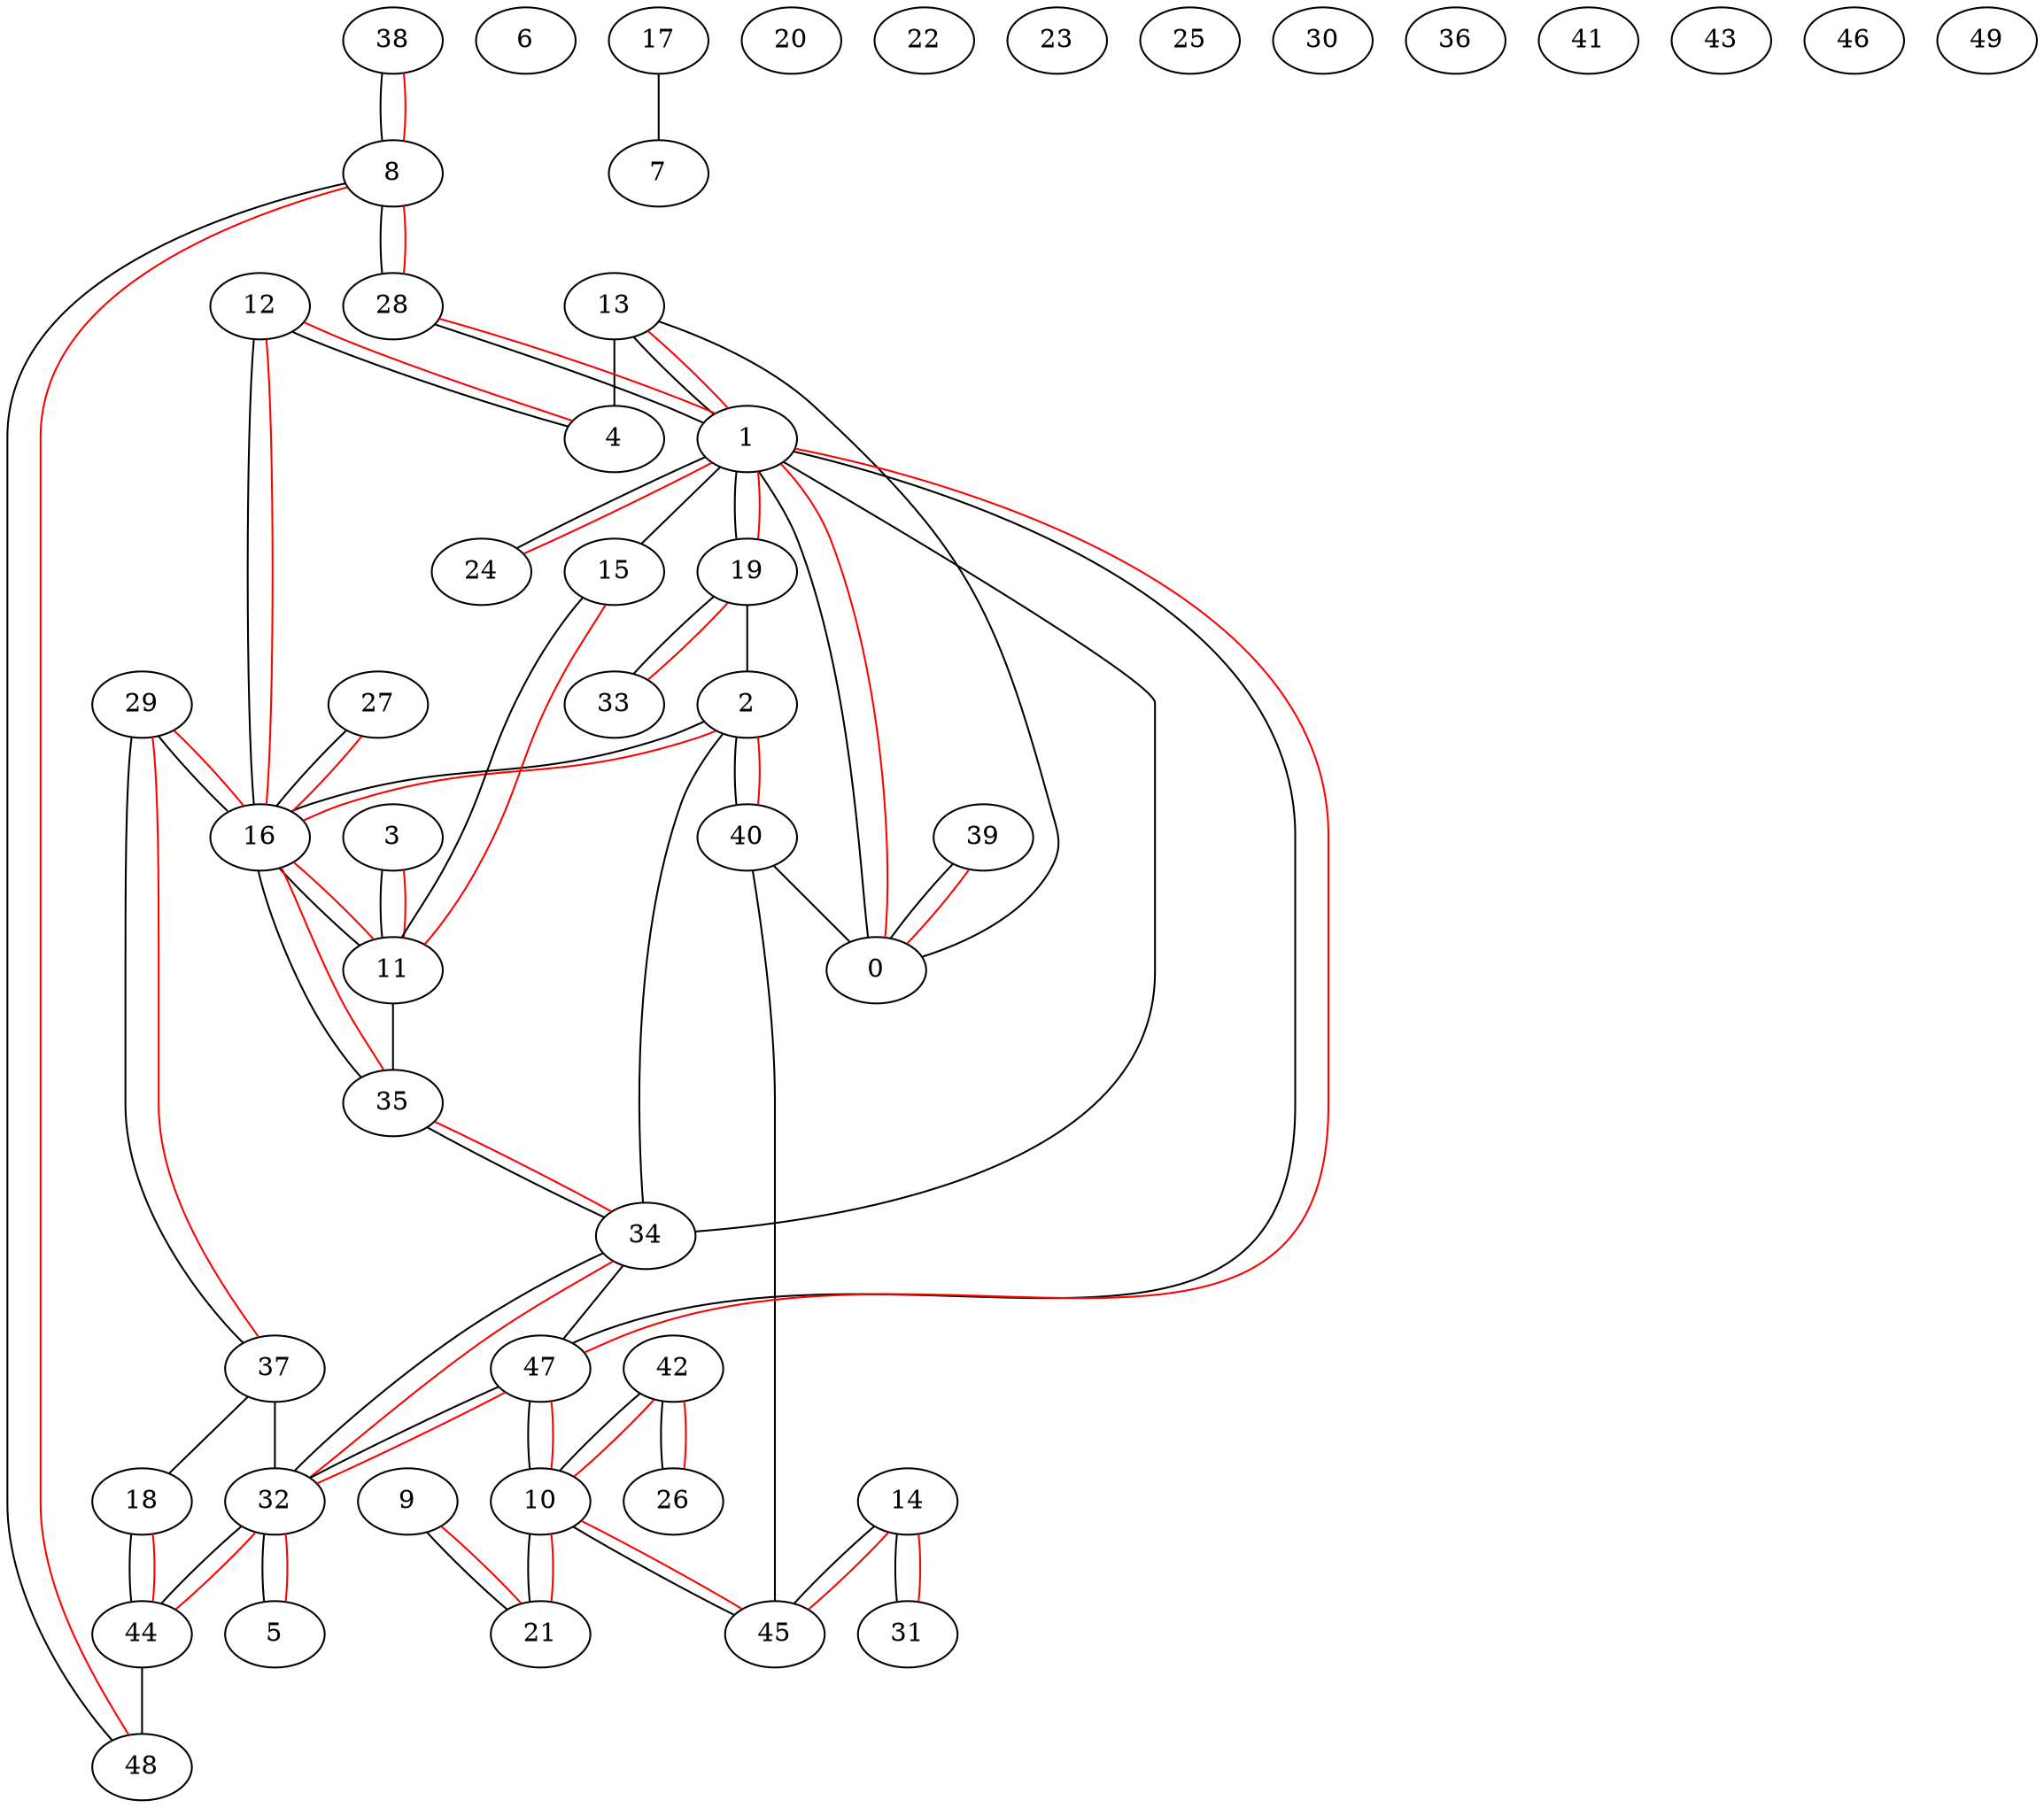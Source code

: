 graph ErdRen50_50_KrD_1449 {
0;
1;
2;
3;
4;
5;
6;
7;
8;
9;
10;
11;
12;
13;
14;
15;
16;
17;
18;
19;
20;
21;
22;
23;
24;
25;
26;
27;
28;
29;
30;
31;
32;
33;
34;
35;
36;
37;
38;
39;
40;
41;
42;
43;
44;
45;
46;
47;
48;
49;
1 -- 24[weight="9"];
32 -- 44[weight="51"];
15 -- 11[weight="21"];
13 -- 1[weight="13"];
34 -- 47[weight="47"];
16 -- 35[weight="2"];
47 -- 1[weight="14"];
39 -- 0[weight="64"];
11 -- 35[weight="75"];
10 -- 21[weight="96"];
1 -- 15[weight="60"];
14 -- 31[weight="49"];
8 -- 28[weight="56"];
42 -- 10[weight="40"];
29 -- 16[weight="69"];
19 -- 2[weight="95"];
1 -- 19[weight="91"];
32 -- 5[weight="61"];
38 -- 8[weight="63"];
17 -- 7[weight="56"];
14 -- 45[weight="8"];
2 -- 16[weight="43"];
27 -- 16[weight="21"];
16 -- 11[weight="29"];
2 -- 40[weight="46"];
37 -- 18[weight="79"];
28 -- 1[weight="21"];
10 -- 45[weight="63"];
42 -- 26[weight="78"];
37 -- 32[weight="97"];
1 -- 0[weight="11"];
29 -- 37[weight="9"];
9 -- 21[weight="3"];
47 -- 10[weight="33"];
13 -- 4[weight="100"];
40 -- 0[weight="85"];
44 -- 48[weight="87"];
12 -- 4[weight="13"];
40 -- 45[weight="76"];
34 -- 32[weight="16"];
12 -- 16[weight="87"];
2 -- 34[weight="78"];
8 -- 48[weight="52"];
1 -- 34[weight="71"];
18 -- 44[weight="54"];
3 -- 11[weight="41"];
47 -- 32[weight="34"];
19 -- 33[weight="74"];
13 -- 0[weight="21"];
35 -- 34[weight="14"];
16 -- 35 [color=red,] ;
35 -- 34 [color=red,] ;
34 -- 32 [color=red,] ;
27 -- 16 [color=red,] ;
16 -- 11 [color=red,] ;
15 -- 11 [color=red,] ;
47 -- 32 [color=red,] ;
47 -- 1 [color=red,] ;
1 -- 24 [color=red,] ;
1 -- 0 [color=red,] ;
13 -- 1 [color=red,] ;
28 -- 1 [color=red,] ;
47 -- 10 [color=red,] ;
42 -- 10 [color=red,] ;
3 -- 11 [color=red,] ;
2 -- 16 [color=red,] ;
2 -- 40 [color=red,] ;
32 -- 44 [color=red,] ;
18 -- 44 [color=red,] ;
8 -- 28 [color=red,] ;
8 -- 48 [color=red,] ;
32 -- 5 [color=red,] ;
38 -- 8 [color=red,] ;
10 -- 45 [color=red,] ;
14 -- 45 [color=red,] ;
14 -- 31 [color=red,] ;
39 -- 0 [color=red,] ;
29 -- 16 [color=red,] ;
29 -- 37 [color=red,] ;
42 -- 26 [color=red,] ;
12 -- 16 [color=red,] ;
12 -- 4 [color=red,] ;
1 -- 19 [color=red,] ;
19 -- 33 [color=red,] ;
10 -- 21 [color=red,] ;
9 -- 21 [color=red,] ;
}